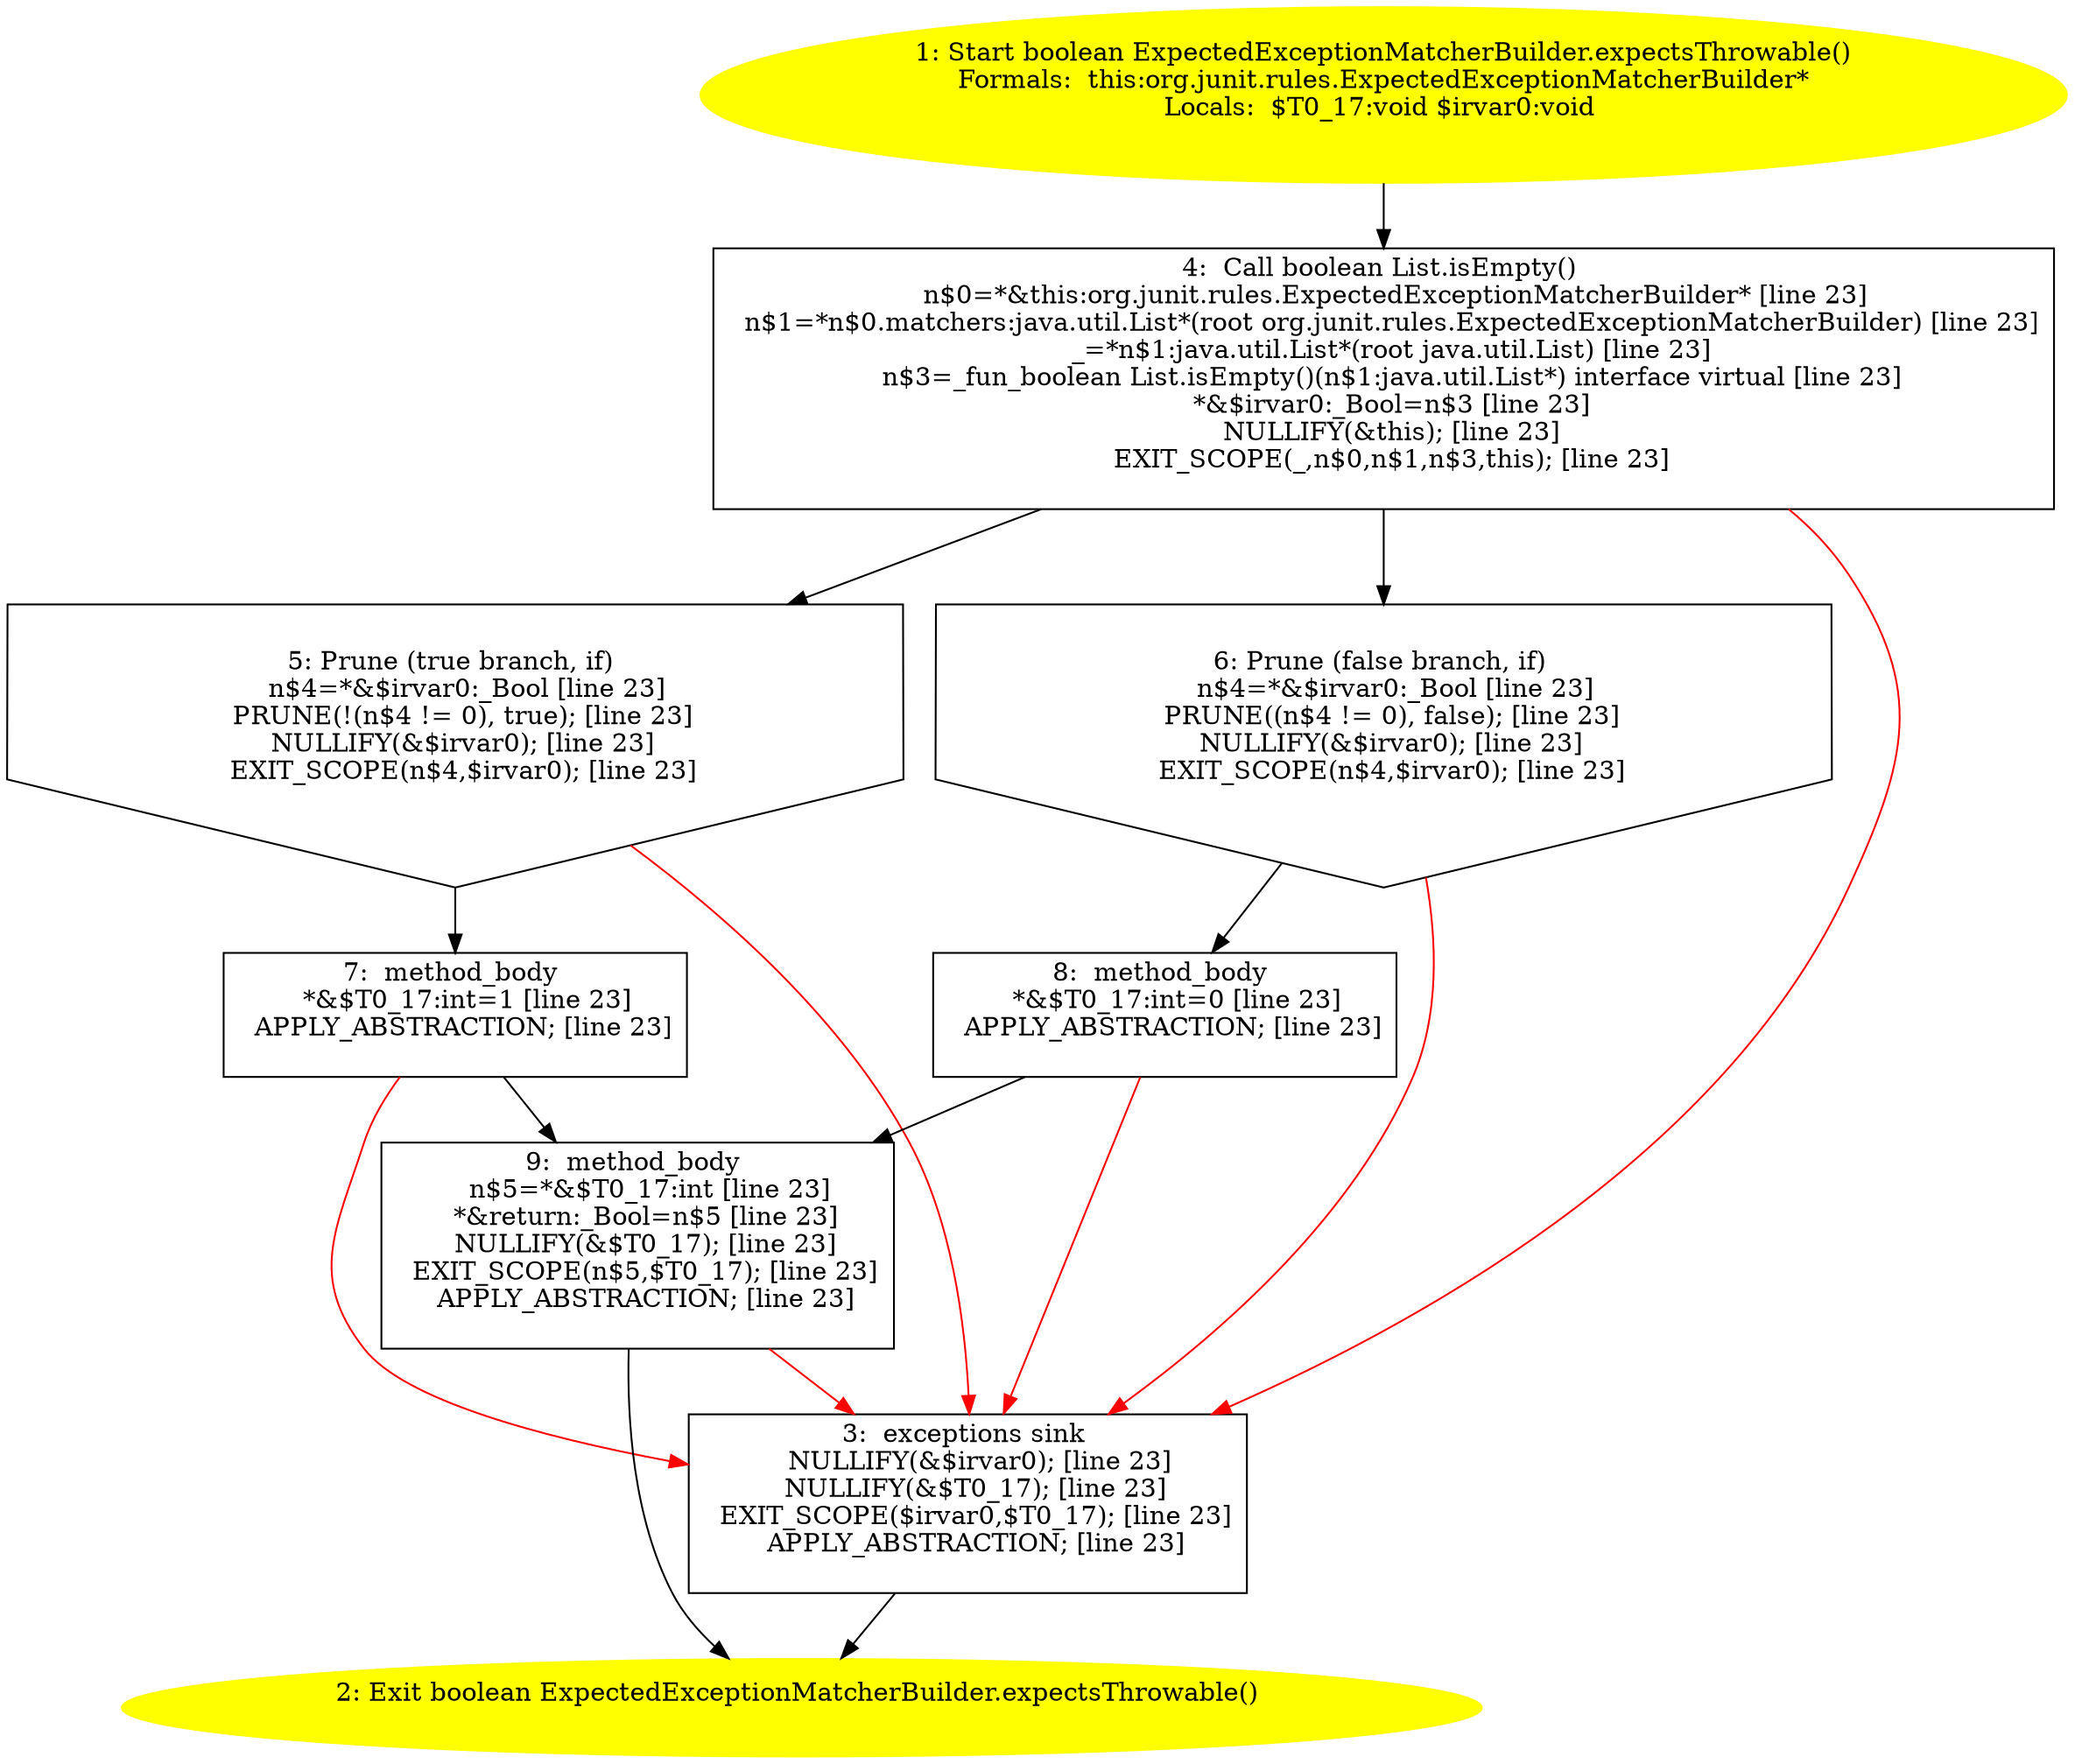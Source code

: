 /* @generated */
digraph cfg {
"org.junit.rules.ExpectedExceptionMatcherBuilder.expectsThrowable():boolean.5af4492b87ec041986c5488d71ade85d_1" [label="1: Start boolean ExpectedExceptionMatcherBuilder.expectsThrowable()\nFormals:  this:org.junit.rules.ExpectedExceptionMatcherBuilder*\nLocals:  $T0_17:void $irvar0:void \n  " color=yellow style=filled]
	

	 "org.junit.rules.ExpectedExceptionMatcherBuilder.expectsThrowable():boolean.5af4492b87ec041986c5488d71ade85d_1" -> "org.junit.rules.ExpectedExceptionMatcherBuilder.expectsThrowable():boolean.5af4492b87ec041986c5488d71ade85d_4" ;
"org.junit.rules.ExpectedExceptionMatcherBuilder.expectsThrowable():boolean.5af4492b87ec041986c5488d71ade85d_2" [label="2: Exit boolean ExpectedExceptionMatcherBuilder.expectsThrowable() \n  " color=yellow style=filled]
	

"org.junit.rules.ExpectedExceptionMatcherBuilder.expectsThrowable():boolean.5af4492b87ec041986c5488d71ade85d_3" [label="3:  exceptions sink \n   NULLIFY(&$irvar0); [line 23]\n  NULLIFY(&$T0_17); [line 23]\n  EXIT_SCOPE($irvar0,$T0_17); [line 23]\n  APPLY_ABSTRACTION; [line 23]\n " shape="box"]
	

	 "org.junit.rules.ExpectedExceptionMatcherBuilder.expectsThrowable():boolean.5af4492b87ec041986c5488d71ade85d_3" -> "org.junit.rules.ExpectedExceptionMatcherBuilder.expectsThrowable():boolean.5af4492b87ec041986c5488d71ade85d_2" ;
"org.junit.rules.ExpectedExceptionMatcherBuilder.expectsThrowable():boolean.5af4492b87ec041986c5488d71ade85d_4" [label="4:  Call boolean List.isEmpty() \n   n$0=*&this:org.junit.rules.ExpectedExceptionMatcherBuilder* [line 23]\n  n$1=*n$0.matchers:java.util.List*(root org.junit.rules.ExpectedExceptionMatcherBuilder) [line 23]\n  _=*n$1:java.util.List*(root java.util.List) [line 23]\n  n$3=_fun_boolean List.isEmpty()(n$1:java.util.List*) interface virtual [line 23]\n  *&$irvar0:_Bool=n$3 [line 23]\n  NULLIFY(&this); [line 23]\n  EXIT_SCOPE(_,n$0,n$1,n$3,this); [line 23]\n " shape="box"]
	

	 "org.junit.rules.ExpectedExceptionMatcherBuilder.expectsThrowable():boolean.5af4492b87ec041986c5488d71ade85d_4" -> "org.junit.rules.ExpectedExceptionMatcherBuilder.expectsThrowable():boolean.5af4492b87ec041986c5488d71ade85d_5" ;
	 "org.junit.rules.ExpectedExceptionMatcherBuilder.expectsThrowable():boolean.5af4492b87ec041986c5488d71ade85d_4" -> "org.junit.rules.ExpectedExceptionMatcherBuilder.expectsThrowable():boolean.5af4492b87ec041986c5488d71ade85d_6" ;
	 "org.junit.rules.ExpectedExceptionMatcherBuilder.expectsThrowable():boolean.5af4492b87ec041986c5488d71ade85d_4" -> "org.junit.rules.ExpectedExceptionMatcherBuilder.expectsThrowable():boolean.5af4492b87ec041986c5488d71ade85d_3" [color="red" ];
"org.junit.rules.ExpectedExceptionMatcherBuilder.expectsThrowable():boolean.5af4492b87ec041986c5488d71ade85d_5" [label="5: Prune (true branch, if) \n   n$4=*&$irvar0:_Bool [line 23]\n  PRUNE(!(n$4 != 0), true); [line 23]\n  NULLIFY(&$irvar0); [line 23]\n  EXIT_SCOPE(n$4,$irvar0); [line 23]\n " shape="invhouse"]
	

	 "org.junit.rules.ExpectedExceptionMatcherBuilder.expectsThrowable():boolean.5af4492b87ec041986c5488d71ade85d_5" -> "org.junit.rules.ExpectedExceptionMatcherBuilder.expectsThrowable():boolean.5af4492b87ec041986c5488d71ade85d_7" ;
	 "org.junit.rules.ExpectedExceptionMatcherBuilder.expectsThrowable():boolean.5af4492b87ec041986c5488d71ade85d_5" -> "org.junit.rules.ExpectedExceptionMatcherBuilder.expectsThrowable():boolean.5af4492b87ec041986c5488d71ade85d_3" [color="red" ];
"org.junit.rules.ExpectedExceptionMatcherBuilder.expectsThrowable():boolean.5af4492b87ec041986c5488d71ade85d_6" [label="6: Prune (false branch, if) \n   n$4=*&$irvar0:_Bool [line 23]\n  PRUNE((n$4 != 0), false); [line 23]\n  NULLIFY(&$irvar0); [line 23]\n  EXIT_SCOPE(n$4,$irvar0); [line 23]\n " shape="invhouse"]
	

	 "org.junit.rules.ExpectedExceptionMatcherBuilder.expectsThrowable():boolean.5af4492b87ec041986c5488d71ade85d_6" -> "org.junit.rules.ExpectedExceptionMatcherBuilder.expectsThrowable():boolean.5af4492b87ec041986c5488d71ade85d_8" ;
	 "org.junit.rules.ExpectedExceptionMatcherBuilder.expectsThrowable():boolean.5af4492b87ec041986c5488d71ade85d_6" -> "org.junit.rules.ExpectedExceptionMatcherBuilder.expectsThrowable():boolean.5af4492b87ec041986c5488d71ade85d_3" [color="red" ];
"org.junit.rules.ExpectedExceptionMatcherBuilder.expectsThrowable():boolean.5af4492b87ec041986c5488d71ade85d_7" [label="7:  method_body \n   *&$T0_17:int=1 [line 23]\n  APPLY_ABSTRACTION; [line 23]\n " shape="box"]
	

	 "org.junit.rules.ExpectedExceptionMatcherBuilder.expectsThrowable():boolean.5af4492b87ec041986c5488d71ade85d_7" -> "org.junit.rules.ExpectedExceptionMatcherBuilder.expectsThrowable():boolean.5af4492b87ec041986c5488d71ade85d_9" ;
	 "org.junit.rules.ExpectedExceptionMatcherBuilder.expectsThrowable():boolean.5af4492b87ec041986c5488d71ade85d_7" -> "org.junit.rules.ExpectedExceptionMatcherBuilder.expectsThrowable():boolean.5af4492b87ec041986c5488d71ade85d_3" [color="red" ];
"org.junit.rules.ExpectedExceptionMatcherBuilder.expectsThrowable():boolean.5af4492b87ec041986c5488d71ade85d_8" [label="8:  method_body \n   *&$T0_17:int=0 [line 23]\n  APPLY_ABSTRACTION; [line 23]\n " shape="box"]
	

	 "org.junit.rules.ExpectedExceptionMatcherBuilder.expectsThrowable():boolean.5af4492b87ec041986c5488d71ade85d_8" -> "org.junit.rules.ExpectedExceptionMatcherBuilder.expectsThrowable():boolean.5af4492b87ec041986c5488d71ade85d_9" ;
	 "org.junit.rules.ExpectedExceptionMatcherBuilder.expectsThrowable():boolean.5af4492b87ec041986c5488d71ade85d_8" -> "org.junit.rules.ExpectedExceptionMatcherBuilder.expectsThrowable():boolean.5af4492b87ec041986c5488d71ade85d_3" [color="red" ];
"org.junit.rules.ExpectedExceptionMatcherBuilder.expectsThrowable():boolean.5af4492b87ec041986c5488d71ade85d_9" [label="9:  method_body \n   n$5=*&$T0_17:int [line 23]\n  *&return:_Bool=n$5 [line 23]\n  NULLIFY(&$T0_17); [line 23]\n  EXIT_SCOPE(n$5,$T0_17); [line 23]\n  APPLY_ABSTRACTION; [line 23]\n " shape="box"]
	

	 "org.junit.rules.ExpectedExceptionMatcherBuilder.expectsThrowable():boolean.5af4492b87ec041986c5488d71ade85d_9" -> "org.junit.rules.ExpectedExceptionMatcherBuilder.expectsThrowable():boolean.5af4492b87ec041986c5488d71ade85d_2" ;
	 "org.junit.rules.ExpectedExceptionMatcherBuilder.expectsThrowable():boolean.5af4492b87ec041986c5488d71ade85d_9" -> "org.junit.rules.ExpectedExceptionMatcherBuilder.expectsThrowable():boolean.5af4492b87ec041986c5488d71ade85d_3" [color="red" ];
}
